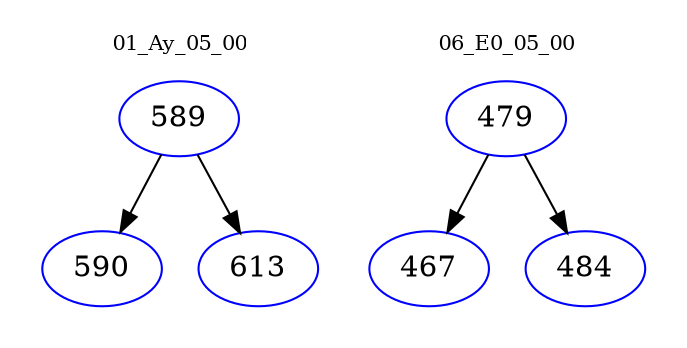 digraph{
subgraph cluster_0 {
color = white
label = "01_Ay_05_00";
fontsize=10;
T0_589 [label="589", color="blue"]
T0_589 -> T0_590 [color="black"]
T0_590 [label="590", color="blue"]
T0_589 -> T0_613 [color="black"]
T0_613 [label="613", color="blue"]
}
subgraph cluster_1 {
color = white
label = "06_E0_05_00";
fontsize=10;
T1_479 [label="479", color="blue"]
T1_479 -> T1_467 [color="black"]
T1_467 [label="467", color="blue"]
T1_479 -> T1_484 [color="black"]
T1_484 [label="484", color="blue"]
}
}
